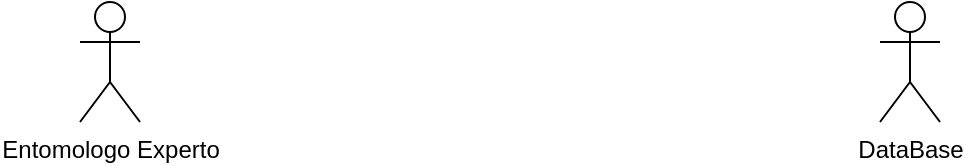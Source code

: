 <mxfile>
    <diagram id="cnkjrYeyzzRJ3FT_IutS" name="Page-1">
        <mxGraphModel dx="746" dy="571" grid="1" gridSize="10" guides="1" tooltips="1" connect="1" arrows="1" fold="1" page="1" pageScale="1" pageWidth="850" pageHeight="1100" math="0" shadow="0">
            <root>
                <mxCell id="0"/>
                <mxCell id="1" parent="0"/>
                <mxCell id="2" value="Entomologo Experto" style="shape=umlActor;verticalLabelPosition=bottom;verticalAlign=top;html=1;" vertex="1" parent="1">
                    <mxGeometry x="200" y="240" width="30" height="60" as="geometry"/>
                </mxCell>
                <mxCell id="3" value="DataBase" style="shape=umlActor;verticalLabelPosition=bottom;verticalAlign=top;html=1;" vertex="1" parent="1">
                    <mxGeometry x="600" y="240" width="30" height="60" as="geometry"/>
                </mxCell>
            </root>
        </mxGraphModel>
    </diagram>
</mxfile>